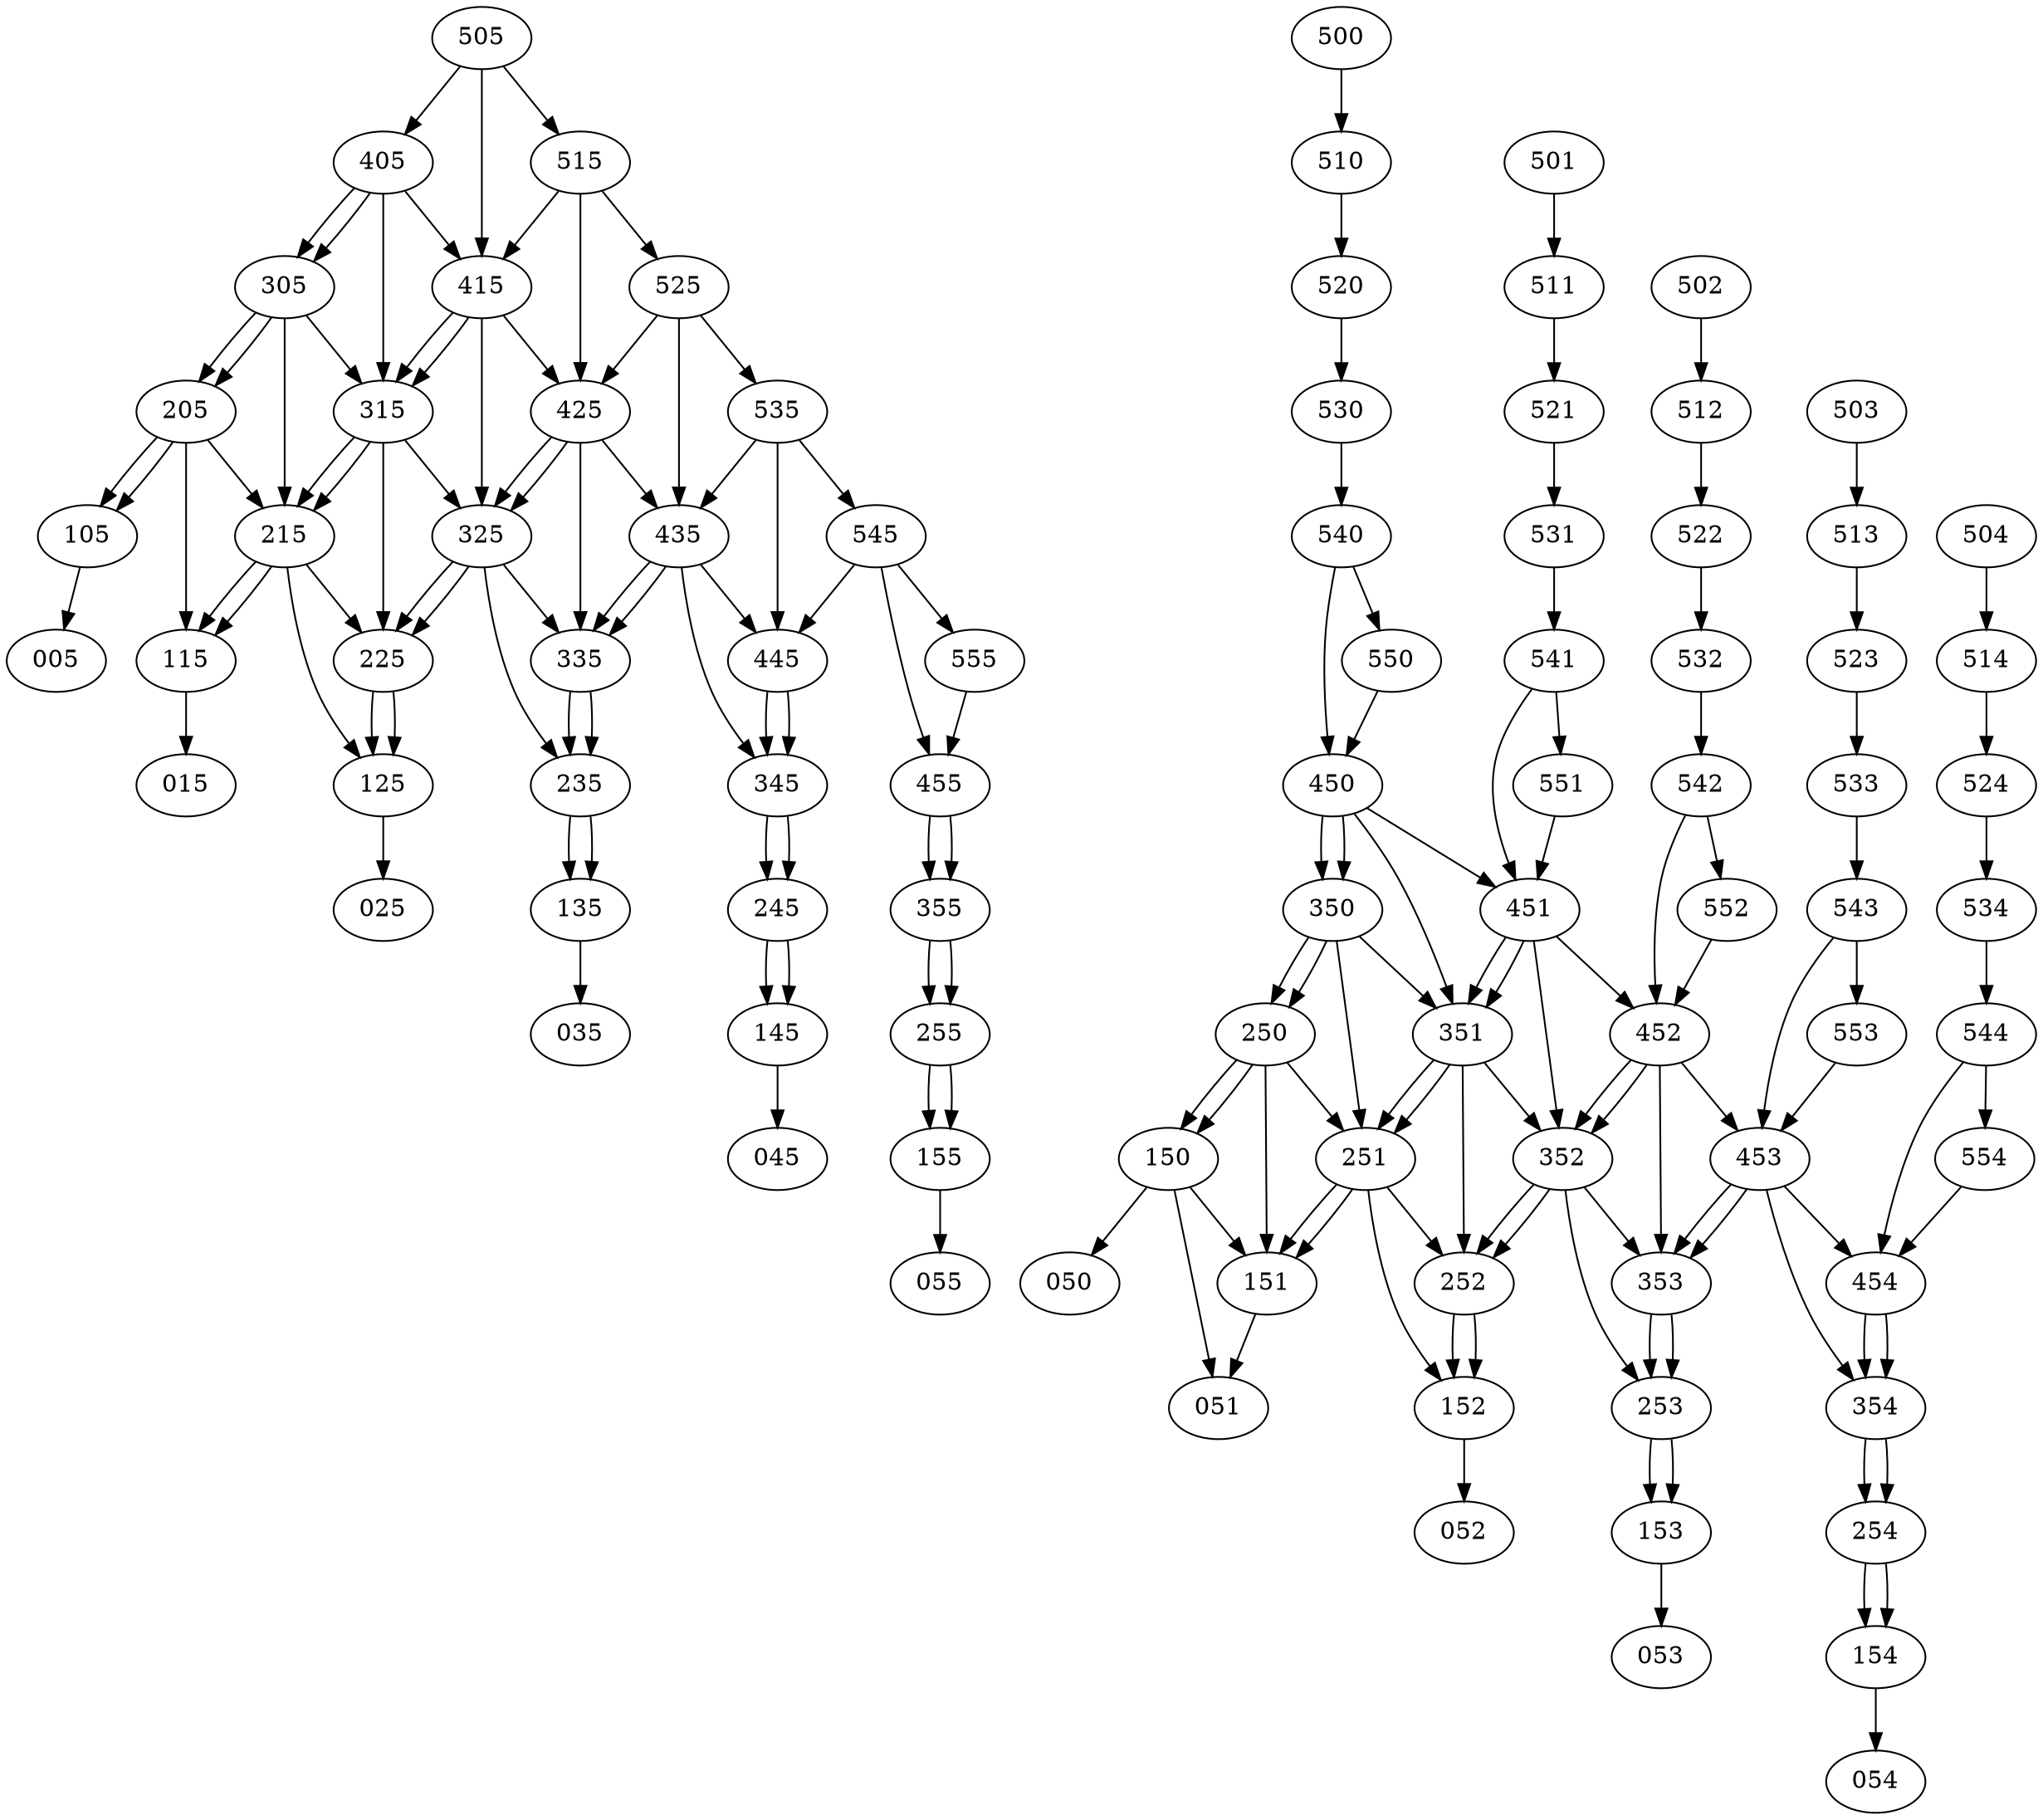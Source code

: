 digraph G{

{node_1 [label="005"];
node_2 [label="015"];
node_3 [label="025"];
node_4 [label="035"];
node_5 [label="045"];
node_6 [label="050"];
node_7 [label="051"];
node_8 [label="052"];
node_9 [label="053"];
node_10 [label="054"];
node_11 [label="055"];
node_12 [label="105"];
node_13 [label="115"];
node_14 [label="125"];
node_15 [label="135"];
node_16 [label="145"];
node_17 [label="150"];
node_18 [label="151"];
node_19 [label="152"];
node_20 [label="153"];
node_21 [label="154"];
node_22 [label="155"];
node_23 [label="205"];
node_24 [label="215"];
node_25 [label="225"];
node_26 [label="235"];
node_27 [label="245"];
node_28 [label="250"];
node_29 [label="251"];
node_30 [label="252"];
node_31 [label="253"];
node_32 [label="254"];
node_33 [label="255"];
node_34 [label="305"];
node_35 [label="315"];
node_36 [label="325"];
node_37 [label="335"];
node_38 [label="345"];
node_39 [label="350"];
node_40 [label="351"];
node_41 [label="352"];
node_42 [label="353"];
node_43 [label="354"];
node_44 [label="355"];
node_45 [label="405"];
node_46 [label="415"];
node_47 [label="425"];
node_48 [label="435"];
node_49 [label="445"];
node_50 [label="450"];
node_51 [label="451"];
node_52 [label="452"];
node_53 [label="453"];
node_54 [label="454"];
node_55 [label="455"];
node_56 [label="500"];
node_57 [label="501"];
node_58 [label="502"];
node_59 [label="503"];
node_60 [label="504"];
node_61 [label="505"];
node_62 [label="510"];
node_63 [label="511"];
node_64 [label="512"];
node_65 [label="513"];
node_66 [label="514"];
node_67 [label="515"];
node_68 [label="520"];
node_69 [label="521"];
node_70 [label="522"];
node_71 [label="523"];
node_72 [label="524"];
node_73 [label="525"];
node_74 [label="530"];
node_75 [label="531"];
node_76 [label="532"];
node_77 [label="533"];
node_78 [label="534"];
node_79 [label="535"];
node_80 [label="540"];
node_81 [label="541"];
node_82 [label="542"];
node_83 [label="543"];
node_84 [label="544"];
node_85 [label="545"];
node_86 [label="550"];
node_87 [label="551"];
node_88 [label="552"];
node_89 [label="553"];
node_90 [label="554"];
node_91 [label="555"];
}
node_12->node_1[penwidth=1]
node_13->node_2[penwidth=1]
node_14->node_3[penwidth=1]
node_15->node_4[penwidth=1]
node_16->node_5[penwidth=1]
node_17->node_6[penwidth=1]
node_17->node_18[penwidth=1]
node_17->node_7[penwidth=1]
node_18->node_7[penwidth=1]
node_19->node_8[penwidth=1]
node_20->node_9[penwidth=1]
node_21->node_10[penwidth=1]
node_22->node_11[penwidth=1]
node_23->node_12[penwidth=1]
node_23->node_24[penwidth=1]
node_23->node_13[penwidth=1]
node_23->node_12[penwidth=1]
node_24->node_13[penwidth=1]
node_24->node_25[penwidth=1]
node_24->node_14[penwidth=1]
node_24->node_13[penwidth=1]
node_25->node_14[penwidth=1]
node_25->node_14[penwidth=1]
node_26->node_15[penwidth=1]
node_26->node_15[penwidth=1]
node_27->node_16[penwidth=1]
node_27->node_16[penwidth=1]
node_28->node_17[penwidth=1]
node_28->node_17[penwidth=1]
node_28->node_29[penwidth=1]
node_28->node_18[penwidth=1]
node_29->node_18[penwidth=1]
node_29->node_18[penwidth=1]
node_29->node_30[penwidth=1]
node_29->node_19[penwidth=1]
node_30->node_19[penwidth=1]
node_30->node_19[penwidth=1]
node_31->node_20[penwidth=1]
node_31->node_20[penwidth=1]
node_32->node_21[penwidth=1]
node_32->node_21[penwidth=1]
node_33->node_22[penwidth=1]
node_33->node_22[penwidth=1]
node_34->node_23[penwidth=1]
node_34->node_35[penwidth=1]
node_34->node_24[penwidth=1]
node_34->node_23[penwidth=1]
node_35->node_24[penwidth=1]
node_35->node_36[penwidth=1]
node_35->node_25[penwidth=1]
node_35->node_24[penwidth=1]
node_36->node_25[penwidth=1]
node_36->node_37[penwidth=1]
node_36->node_26[penwidth=1]
node_36->node_25[penwidth=1]
node_37->node_26[penwidth=1]
node_37->node_26[penwidth=1]
node_38->node_27[penwidth=1]
node_38->node_27[penwidth=1]
node_39->node_28[penwidth=1]
node_39->node_28[penwidth=1]
node_39->node_40[penwidth=1]
node_39->node_29[penwidth=1]
node_40->node_29[penwidth=1]
node_40->node_29[penwidth=1]
node_40->node_41[penwidth=1]
node_40->node_30[penwidth=1]
node_41->node_30[penwidth=1]
node_41->node_30[penwidth=1]
node_41->node_42[penwidth=1]
node_41->node_31[penwidth=1]
node_42->node_31[penwidth=1]
node_42->node_31[penwidth=1]
node_43->node_32[penwidth=1]
node_43->node_32[penwidth=1]
node_44->node_33[penwidth=1]
node_44->node_33[penwidth=1]
node_45->node_34[penwidth=1]
node_45->node_46[penwidth=1]
node_45->node_35[penwidth=1]
node_45->node_34[penwidth=1]
node_46->node_35[penwidth=1]
node_46->node_47[penwidth=1]
node_46->node_36[penwidth=1]
node_46->node_35[penwidth=1]
node_47->node_36[penwidth=1]
node_47->node_48[penwidth=1]
node_47->node_37[penwidth=1]
node_47->node_36[penwidth=1]
node_48->node_37[penwidth=1]
node_48->node_49[penwidth=1]
node_48->node_38[penwidth=1]
node_48->node_37[penwidth=1]
node_49->node_38[penwidth=1]
node_49->node_38[penwidth=1]
node_50->node_39[penwidth=1]
node_50->node_39[penwidth=1]
node_50->node_51[penwidth=1]
node_50->node_40[penwidth=1]
node_51->node_40[penwidth=1]
node_51->node_40[penwidth=1]
node_51->node_52[penwidth=1]
node_51->node_41[penwidth=1]
node_52->node_41[penwidth=1]
node_52->node_41[penwidth=1]
node_52->node_53[penwidth=1]
node_52->node_42[penwidth=1]
node_53->node_42[penwidth=1]
node_53->node_42[penwidth=1]
node_53->node_54[penwidth=1]
node_53->node_43[penwidth=1]
node_54->node_43[penwidth=1]
node_54->node_43[penwidth=1]
node_55->node_44[penwidth=1]
node_55->node_44[penwidth=1]
node_56->node_62[penwidth=1]
node_57->node_63[penwidth=1]
node_58->node_64[penwidth=1]
node_59->node_65[penwidth=1]
node_60->node_66[penwidth=1]
node_61->node_45[penwidth=1]
node_61->node_67[penwidth=1]
node_61->node_46[penwidth=1]
node_62->node_68[penwidth=1]
node_63->node_69[penwidth=1]
node_64->node_70[penwidth=1]
node_65->node_71[penwidth=1]
node_66->node_72[penwidth=1]
node_67->node_46[penwidth=1]
node_67->node_73[penwidth=1]
node_67->node_47[penwidth=1]
node_68->node_74[penwidth=1]
node_69->node_75[penwidth=1]
node_70->node_76[penwidth=1]
node_71->node_77[penwidth=1]
node_72->node_78[penwidth=1]
node_73->node_47[penwidth=1]
node_73->node_79[penwidth=1]
node_73->node_48[penwidth=1]
node_74->node_80[penwidth=1]
node_75->node_81[penwidth=1]
node_76->node_82[penwidth=1]
node_77->node_83[penwidth=1]
node_78->node_84[penwidth=1]
node_79->node_48[penwidth=1]
node_79->node_85[penwidth=1]
node_79->node_49[penwidth=1]
node_80->node_86[penwidth=1]
node_80->node_50[penwidth=1]
node_81->node_87[penwidth=1]
node_81->node_51[penwidth=1]
node_82->node_88[penwidth=1]
node_82->node_52[penwidth=1]
node_83->node_89[penwidth=1]
node_83->node_53[penwidth=1]
node_84->node_90[penwidth=1]
node_84->node_54[penwidth=1]
node_85->node_49[penwidth=1]
node_85->node_91[penwidth=1]
node_85->node_55[penwidth=1]
node_86->node_50[penwidth=1]
node_87->node_51[penwidth=1]
node_88->node_52[penwidth=1]
node_89->node_53[penwidth=1]
node_90->node_54[penwidth=1]
node_91->node_55[penwidth=1]
}
